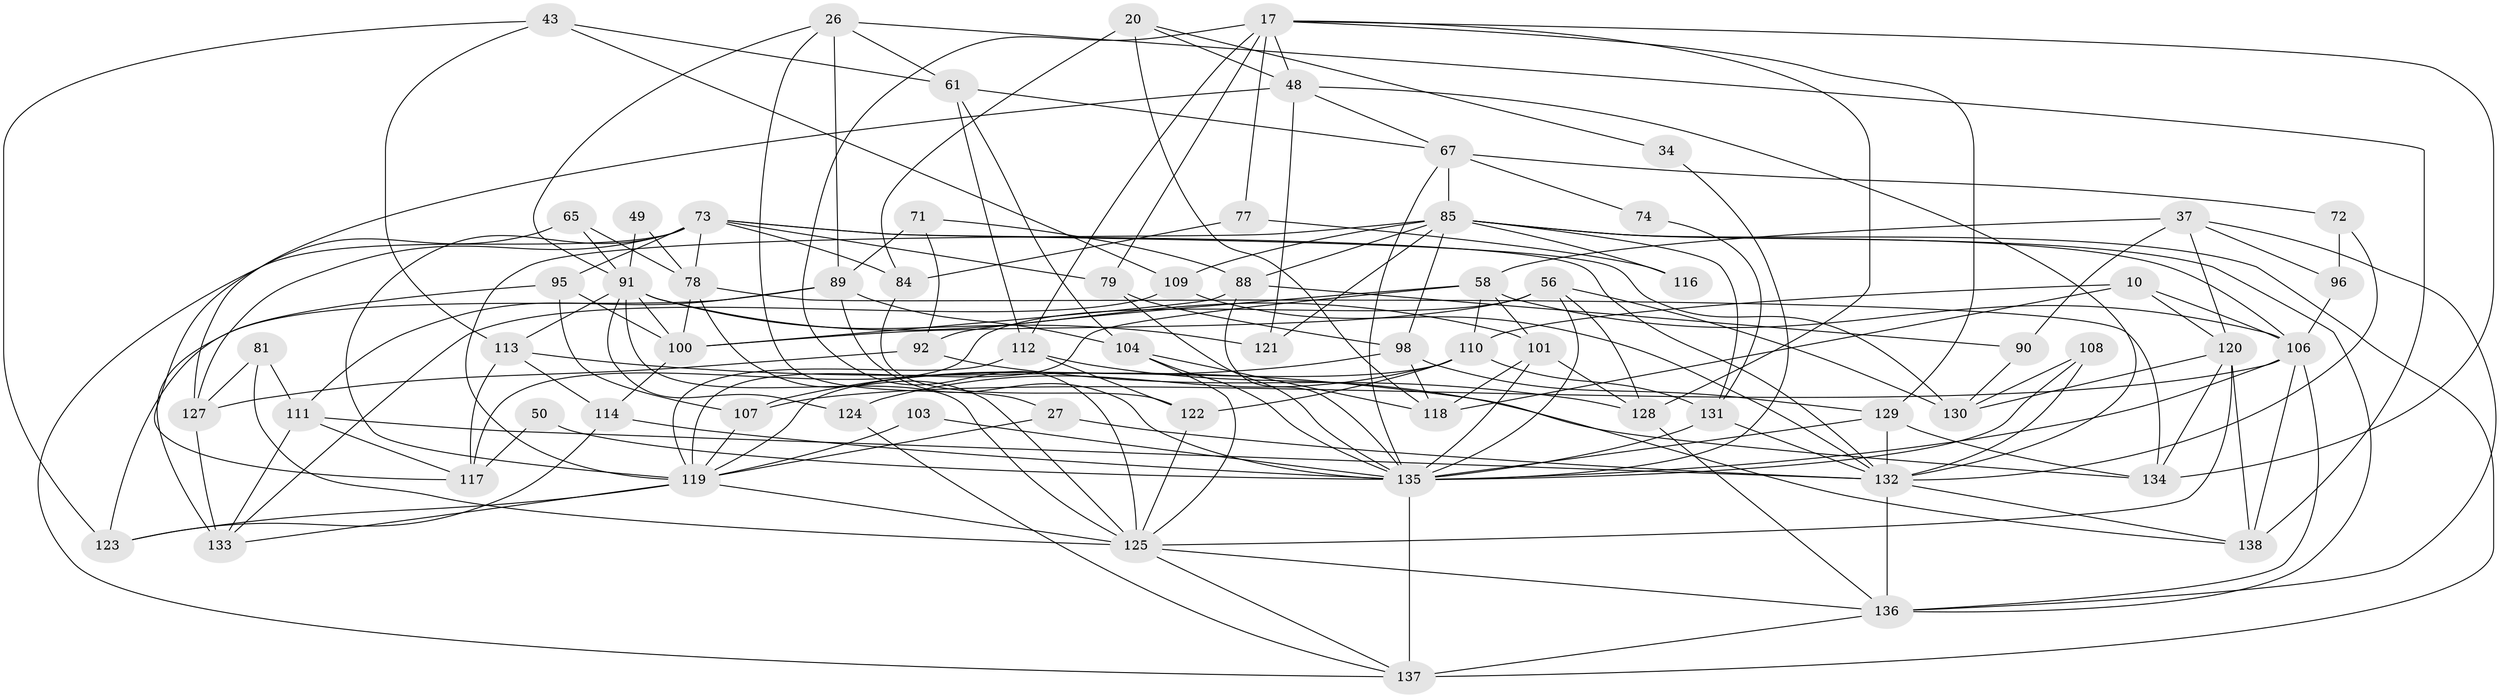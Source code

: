 // original degree distribution, {5: 0.21014492753623187, 2: 0.13043478260869565, 4: 0.2753623188405797, 6: 0.07246376811594203, 7: 0.036231884057971016, 3: 0.2608695652173913, 8: 0.014492753623188406}
// Generated by graph-tools (version 1.1) at 2025/50/03/09/25 04:50:39]
// undirected, 69 vertices, 176 edges
graph export_dot {
graph [start="1"]
  node [color=gray90,style=filled];
  10 [super="+3"];
  17 [super="+15"];
  20;
  26;
  27;
  34;
  37;
  43;
  48 [super="+31"];
  49;
  50;
  56;
  58 [super="+25"];
  61 [super="+54"];
  65;
  67 [super="+8+16"];
  71 [super="+18"];
  72;
  73 [super="+55"];
  74;
  77;
  78 [super="+21"];
  79;
  81;
  84;
  85 [super="+64"];
  88 [super="+57"];
  89 [super="+11"];
  90;
  91 [super="+86+70"];
  92;
  95 [super="+12"];
  96;
  98 [super="+36"];
  100 [super="+35"];
  101;
  103;
  104 [super="+66"];
  106 [super="+19+41"];
  107;
  108;
  109;
  110 [super="+7"];
  111;
  112;
  113 [super="+32"];
  114;
  116;
  117 [super="+42"];
  118 [super="+29"];
  119 [super="+30+13"];
  120 [super="+93"];
  121;
  122 [super="+82"];
  123;
  124;
  125 [super="+38+39+51"];
  127 [super="+105"];
  128 [super="+40"];
  129 [super="+62"];
  130 [super="+52"];
  131 [super="+76"];
  132 [super="+83+45+87+99"];
  133 [super="+75+9"];
  134 [super="+46+94"];
  135 [super="+14+102"];
  136 [super="+115"];
  137 [super="+126"];
  138 [super="+59"];
  10 -- 110 [weight=2];
  10 -- 106;
  10 -- 118;
  10 -- 120;
  17 -- 79;
  17 -- 125 [weight=2];
  17 -- 112;
  17 -- 129 [weight=2];
  17 -- 48;
  17 -- 77;
  17 -- 128;
  17 -- 134;
  20 -- 84;
  20 -- 118;
  20 -- 34;
  20 -- 48;
  26 -- 91 [weight=2];
  26 -- 27;
  26 -- 89 [weight=2];
  26 -- 61;
  26 -- 138;
  27 -- 119;
  27 -- 132;
  34 -- 135;
  37 -- 58 [weight=2];
  37 -- 90;
  37 -- 96;
  37 -- 120 [weight=2];
  37 -- 136;
  43 -- 123;
  43 -- 109;
  43 -- 61;
  43 -- 113;
  48 -- 127 [weight=2];
  48 -- 121;
  48 -- 132 [weight=2];
  48 -- 67;
  49 -- 91;
  49 -- 78;
  50 -- 117;
  50 -- 135;
  56 -- 100;
  56 -- 130;
  56 -- 117;
  56 -- 128;
  56 -- 135;
  58 -- 101;
  58 -- 119;
  58 -- 92;
  58 -- 110 [weight=2];
  58 -- 106 [weight=2];
  61 -- 104 [weight=2];
  61 -- 112;
  61 -- 67;
  65 -- 91;
  65 -- 117;
  65 -- 78;
  67 -- 72;
  67 -- 135;
  67 -- 74;
  67 -- 85 [weight=2];
  71 -- 88;
  71 -- 89;
  71 -- 92;
  72 -- 96;
  72 -- 132;
  73 -- 79;
  73 -- 137;
  73 -- 127;
  73 -- 130;
  73 -- 132;
  73 -- 84;
  73 -- 119;
  73 -- 78;
  73 -- 95;
  74 -- 131;
  77 -- 84;
  77 -- 116;
  78 -- 100 [weight=2];
  78 -- 134;
  78 -- 125;
  79 -- 98;
  79 -- 135;
  81 -- 125;
  81 -- 127;
  81 -- 111;
  84 -- 122 [weight=2];
  85 -- 109;
  85 -- 119 [weight=2];
  85 -- 98;
  85 -- 131;
  85 -- 137;
  85 -- 106;
  85 -- 116;
  85 -- 121;
  85 -- 88;
  85 -- 136;
  88 -- 90;
  88 -- 100;
  88 -- 135;
  89 -- 104;
  89 -- 123;
  89 -- 111;
  89 -- 135;
  90 -- 130;
  91 -- 125 [weight=2];
  91 -- 101;
  91 -- 121;
  91 -- 124;
  91 -- 100;
  91 -- 113;
  92 -- 127 [weight=2];
  92 -- 128;
  95 -- 100;
  95 -- 107;
  95 -- 133;
  96 -- 106;
  98 -- 118;
  98 -- 129;
  98 -- 107;
  100 -- 114;
  101 -- 135;
  101 -- 118;
  101 -- 128;
  103 -- 119;
  103 -- 135;
  104 -- 125 [weight=2];
  104 -- 118;
  104 -- 135 [weight=2];
  106 -- 107;
  106 -- 135;
  106 -- 136 [weight=2];
  106 -- 138;
  107 -- 119;
  108 -- 132;
  108 -- 135;
  108 -- 130;
  109 -- 132;
  109 -- 133;
  110 -- 122;
  110 -- 124;
  110 -- 119;
  110 -- 131;
  111 -- 133;
  111 -- 132;
  111 -- 117;
  112 -- 122;
  112 -- 119;
  112 -- 138;
  113 -- 117;
  113 -- 114;
  113 -- 134;
  114 -- 123;
  114 -- 135;
  119 -- 125 [weight=2];
  119 -- 123;
  119 -- 133;
  120 -- 134 [weight=2];
  120 -- 130;
  120 -- 138;
  120 -- 125;
  122 -- 125 [weight=2];
  124 -- 137;
  125 -- 136 [weight=2];
  125 -- 137;
  127 -- 133;
  128 -- 136;
  129 -- 132;
  129 -- 135 [weight=2];
  129 -- 134;
  131 -- 135 [weight=3];
  131 -- 132;
  132 -- 138;
  132 -- 136;
  135 -- 137 [weight=3];
  136 -- 137;
}
